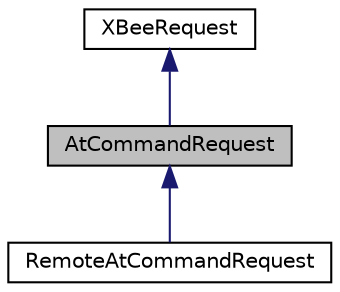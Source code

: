 digraph "AtCommandRequest"
{
  edge [fontname="Helvetica",fontsize="10",labelfontname="Helvetica",labelfontsize="10"];
  node [fontname="Helvetica",fontsize="10",shape=record];
  Node0 [label="AtCommandRequest",height=0.2,width=0.4,color="black", fillcolor="grey75", style="filled", fontcolor="black"];
  Node1 -> Node0 [dir="back",color="midnightblue",fontsize="10",style="solid",fontname="Helvetica"];
  Node1 [label="XBeeRequest",height=0.2,width=0.4,color="black", fillcolor="white", style="filled",URL="$class_x_bee_request.html"];
  Node0 -> Node2 [dir="back",color="midnightblue",fontsize="10",style="solid",fontname="Helvetica"];
  Node2 [label="RemoteAtCommandRequest",height=0.2,width=0.4,color="black", fillcolor="white", style="filled",URL="$class_remote_at_command_request.html"];
}
